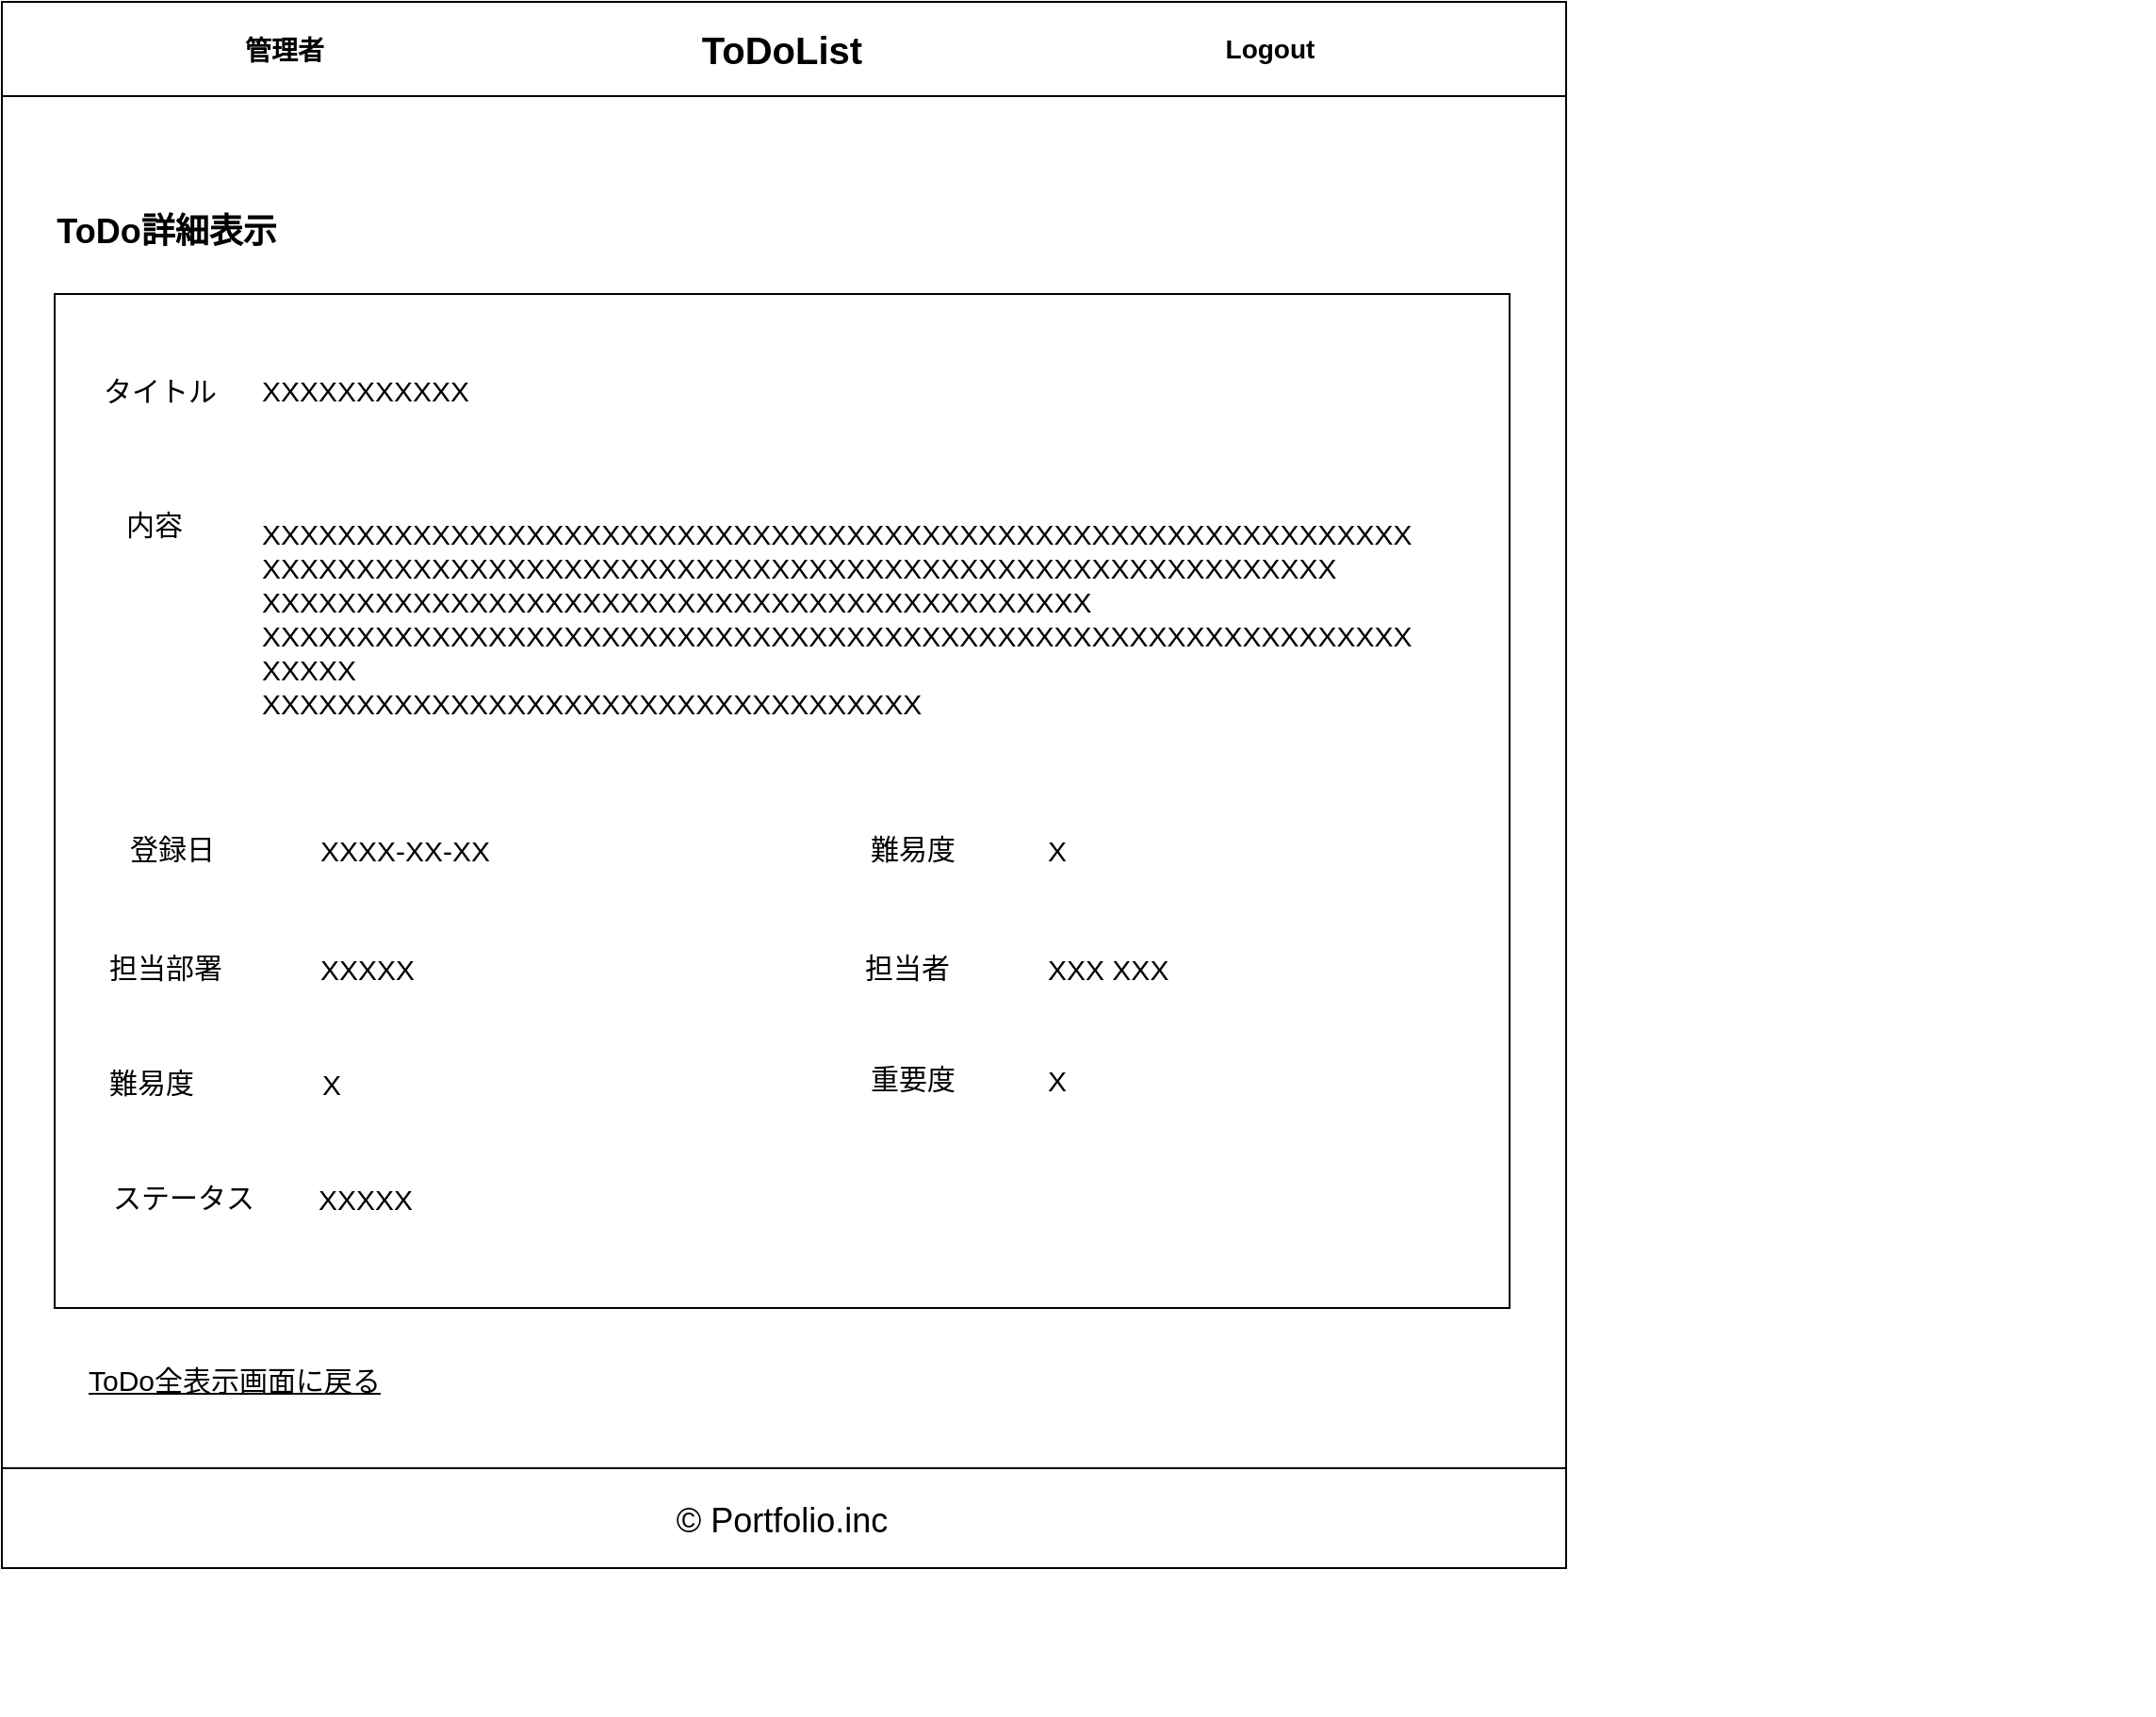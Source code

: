 <mxfile version="13.9.9" type="device"><diagram id="lAW5gfvQpGq91mGYDGwt" name="ページ1"><mxGraphModel dx="1217" dy="1932" grid="0" gridSize="4" guides="1" tooltips="1" connect="1" arrows="1" fold="1" page="1" pageScale="1" pageWidth="827" pageHeight="1169" math="0" shadow="0"><root><mxCell id="0"/><mxCell id="1" parent="0"/><mxCell id="KEuncwygjHZbyqNy_YQT-34" value="" style="group" parent="1" vertex="1" connectable="0"><mxGeometry y="-48" width="1142" height="909" as="geometry"/></mxCell><mxCell id="tP_qFb6u1pj_dAxfEfU8-1" value="" style="rounded=0;whiteSpace=wrap;html=1;" parent="KEuncwygjHZbyqNy_YQT-34" vertex="1"><mxGeometry y="0.5" width="830" height="821.5" as="geometry"/></mxCell><mxCell id="tP_qFb6u1pj_dAxfEfU8-2" value="" style="rounded=0;whiteSpace=wrap;html=1;" parent="KEuncwygjHZbyqNy_YQT-34" vertex="1"><mxGeometry width="830" height="50" as="geometry"/></mxCell><mxCell id="tP_qFb6u1pj_dAxfEfU8-3" value="&lt;b&gt;&lt;font style=&quot;font-size: 20px&quot;&gt;ToDoList&lt;/font&gt;&lt;/b&gt;" style="text;html=1;strokeColor=none;fillColor=none;align=center;verticalAlign=middle;whiteSpace=wrap;rounded=0;strokeWidth=4;" parent="KEuncwygjHZbyqNy_YQT-34" vertex="1"><mxGeometry x="334" y="10" width="160" height="30" as="geometry"/></mxCell><mxCell id="tP_qFb6u1pj_dAxfEfU8-8" value="" style="rounded=0;whiteSpace=wrap;html=1;" parent="KEuncwygjHZbyqNy_YQT-34" vertex="1"><mxGeometry y="778" width="830" height="53" as="geometry"/></mxCell><mxCell id="249utH4H3VEhiZY-PdCE-3" value="&lt;font size=&quot;1&quot;&gt;&lt;b style=&quot;font-size: 18px&quot;&gt;ToDo詳細表示&lt;/b&gt;&lt;/font&gt;" style="text;html=1;strokeColor=none;fillColor=none;align=center;verticalAlign=middle;whiteSpace=wrap;rounded=0;fontSize=17;" parent="KEuncwygjHZbyqNy_YQT-34" vertex="1"><mxGeometry x="16" y="112" width="143" height="20" as="geometry"/></mxCell><mxCell id="KEuncwygjHZbyqNy_YQT-17" value="&lt;span style=&quot;font-size: 14px&quot;&gt;&lt;b style=&quot;font-size: 14px&quot;&gt;管理者&lt;/b&gt;&lt;/span&gt;" style="text;html=1;strokeColor=none;fillColor=none;align=center;verticalAlign=middle;whiteSpace=wrap;rounded=0;fontSize=14;" parent="KEuncwygjHZbyqNy_YQT-34" vertex="1"><mxGeometry x="100" y="16" width="100" height="20" as="geometry"/></mxCell><mxCell id="KEuncwygjHZbyqNy_YQT-21" value="&lt;span style=&quot;font-size: 14px&quot;&gt;&lt;b style=&quot;font-size: 14px&quot;&gt;Logout&lt;/b&gt;&lt;/span&gt;" style="text;html=1;strokeColor=none;fillColor=none;align=center;verticalAlign=middle;whiteSpace=wrap;rounded=0;fontSize=14;" parent="KEuncwygjHZbyqNy_YQT-34" vertex="1"><mxGeometry x="623" y="15" width="100" height="20" as="geometry"/></mxCell><mxCell id="tP_qFb6u1pj_dAxfEfU8-9" value="&lt;font style=&quot;font-size: 18px&quot;&gt;© Portfolio.inc&lt;/font&gt;" style="text;html=1;strokeColor=none;fillColor=none;align=center;verticalAlign=middle;whiteSpace=wrap;rounded=0;fontSize=20;" parent="KEuncwygjHZbyqNy_YQT-34" vertex="1"><mxGeometry x="298" y="794.5" width="232" height="20" as="geometry"/></mxCell><mxCell id="KEuncwygjHZbyqNy_YQT-14" value="" style="rounded=0;whiteSpace=wrap;html=1;fillColor=none;" parent="KEuncwygjHZbyqNy_YQT-34" vertex="1"><mxGeometry x="28" y="155" width="772" height="538" as="geometry"/></mxCell><mxCell id="249utH4H3VEhiZY-PdCE-5" value="タイトル" style="text;html=1;strokeColor=none;fillColor=none;align=left;verticalAlign=middle;whiteSpace=wrap;rounded=0;fontSize=15;" parent="KEuncwygjHZbyqNy_YQT-34" vertex="1"><mxGeometry x="52" y="196" width="82" height="20" as="geometry"/></mxCell><mxCell id="249utH4H3VEhiZY-PdCE-11" value="内容" style="text;html=1;strokeColor=none;fillColor=none;align=left;verticalAlign=middle;whiteSpace=wrap;rounded=0;fontSize=15;" parent="KEuncwygjHZbyqNy_YQT-34" vertex="1"><mxGeometry x="64" y="267" width="128" height="20" as="geometry"/></mxCell><mxCell id="249utH4H3VEhiZY-PdCE-12" value="XXXXXXXXXXX" style="rounded=0;whiteSpace=wrap;html=1;fontSize=15;align=left;strokeColor=none;" parent="KEuncwygjHZbyqNy_YQT-34" vertex="1"><mxGeometry x="136" y="192" width="624" height="28" as="geometry"/></mxCell><mxCell id="249utH4H3VEhiZY-PdCE-19" value="XXXXXXXXXXXXXXXXXXXXXXXXXXXXXXXXXXXXXXXXXXXXXXXXXXXXXXXXXXXXX&lt;br&gt;XXXXXXXXXXXXXXXXXXXXXXXXXXXXXXXXXXXXXXXXXXXXXXXXXXXXXXXXX&lt;br&gt;XXXXXXXXXXXXXXXXXXXXXXXXXXXXXXXXXXXXXXXXXXXX&lt;br&gt;XXXXXXXXXXXXXXXXXXXXXXXXXXXXXXXXXXXXXXXXXXXXXXXXXXXXXXXXXXXXX&lt;br&gt;XXXXX&lt;br&gt;XXXXXXXXXXXXXXXXXXXXXXXXXXXXXXXXXXX" style="rounded=0;whiteSpace=wrap;html=1;fontSize=15;align=left;strokeColor=none;" parent="KEuncwygjHZbyqNy_YQT-34" vertex="1"><mxGeometry x="136" y="267" width="624" height="120" as="geometry"/></mxCell><mxCell id="ERkbxo-ZdV1NW_7dBbPt-1" value="ToDo全表示画面に戻る" style="text;html=1;strokeColor=none;fillColor=none;align=left;verticalAlign=middle;whiteSpace=wrap;rounded=0;fontSize=15;fontStyle=4" parent="KEuncwygjHZbyqNy_YQT-34" vertex="1"><mxGeometry x="44" y="721" width="376" height="20" as="geometry"/></mxCell><mxCell id="WakLyLDL2t8w_kLtic0u-5" value="重要度" style="text;html=1;strokeColor=none;fillColor=none;align=left;verticalAlign=middle;whiteSpace=wrap;rounded=0;fontSize=15;fontStyle=0" parent="1" vertex="1"><mxGeometry x="459" y="513" width="48" height="20" as="geometry"/></mxCell><mxCell id="WakLyLDL2t8w_kLtic0u-6" value="X" style="rounded=0;whiteSpace=wrap;html=1;fontSize=15;align=left;strokeColor=none;fontStyle=0" parent="1" vertex="1"><mxGeometry x="553" y="510" width="148" height="28" as="geometry"/></mxCell><mxCell id="WakLyLDL2t8w_kLtic0u-13" value="ステータス" style="text;html=1;strokeColor=none;fillColor=none;align=left;verticalAlign=middle;whiteSpace=wrap;rounded=0;fontSize=15;" parent="1" vertex="1"><mxGeometry x="57" y="576" width="87" height="20" as="geometry"/></mxCell><mxCell id="WakLyLDL2t8w_kLtic0u-14" value="XXXXX" style="rounded=0;whiteSpace=wrap;html=1;fontSize=15;align=left;strokeColor=none;fontStyle=0" parent="1" vertex="1"><mxGeometry x="166" y="573" width="149" height="28" as="geometry"/></mxCell><mxCell id="lvAIufWX2GpISKI7n7Iu-17" value="登録日" style="text;html=1;strokeColor=none;fillColor=none;align=left;verticalAlign=middle;whiteSpace=wrap;rounded=0;fontSize=15;" vertex="1" parent="1"><mxGeometry x="66" y="391" width="60" height="20" as="geometry"/></mxCell><mxCell id="lvAIufWX2GpISKI7n7Iu-18" value="XXXX-XX-XX" style="rounded=0;whiteSpace=wrap;html=1;fontSize=15;align=left;strokeColor=none;fontStyle=0" vertex="1" parent="1"><mxGeometry x="167" y="388" width="148" height="28" as="geometry"/></mxCell><mxCell id="lvAIufWX2GpISKI7n7Iu-21" value="難易度" style="text;html=1;strokeColor=none;fillColor=none;align=left;verticalAlign=middle;whiteSpace=wrap;rounded=0;fontSize=15;fontStyle=0" vertex="1" parent="1"><mxGeometry x="459" y="391" width="48" height="20" as="geometry"/></mxCell><mxCell id="lvAIufWX2GpISKI7n7Iu-22" value="X" style="rounded=0;whiteSpace=wrap;html=1;fontSize=15;align=left;strokeColor=none;fontStyle=0" vertex="1" parent="1"><mxGeometry x="553" y="388" width="148" height="28" as="geometry"/></mxCell><mxCell id="lvAIufWX2GpISKI7n7Iu-25" value="担当部署" style="text;html=1;strokeColor=none;fillColor=none;align=left;verticalAlign=middle;whiteSpace=wrap;rounded=0;fontSize=15;" vertex="1" parent="1"><mxGeometry x="55" y="454" width="71" height="20" as="geometry"/></mxCell><mxCell id="lvAIufWX2GpISKI7n7Iu-26" value="XXXXX" style="rounded=0;whiteSpace=wrap;html=1;fontSize=15;align=left;strokeColor=none;fontStyle=0" vertex="1" parent="1"><mxGeometry x="167" y="451" width="148" height="28" as="geometry"/></mxCell><mxCell id="lvAIufWX2GpISKI7n7Iu-29" value="担当者" style="text;html=1;strokeColor=none;fillColor=none;align=left;verticalAlign=middle;whiteSpace=wrap;rounded=0;fontSize=15;fontStyle=0" vertex="1" parent="1"><mxGeometry x="456" y="454" width="62" height="20" as="geometry"/></mxCell><mxCell id="lvAIufWX2GpISKI7n7Iu-30" value="XXX XXX" style="rounded=0;whiteSpace=wrap;html=1;fontSize=15;align=left;strokeColor=none;fontStyle=0" vertex="1" parent="1"><mxGeometry x="553" y="451" width="148" height="28" as="geometry"/></mxCell><mxCell id="lvAIufWX2GpISKI7n7Iu-41" value="難易度" style="text;html=1;strokeColor=none;fillColor=none;align=left;verticalAlign=middle;whiteSpace=wrap;rounded=0;fontSize=15;" vertex="1" parent="1"><mxGeometry x="55" y="515" width="48" height="20" as="geometry"/></mxCell><mxCell id="lvAIufWX2GpISKI7n7Iu-42" value="X" style="rounded=0;whiteSpace=wrap;html=1;fontSize=15;align=left;strokeColor=none;fontStyle=0" vertex="1" parent="1"><mxGeometry x="168" y="512" width="144" height="28" as="geometry"/></mxCell></root></mxGraphModel></diagram></mxfile>